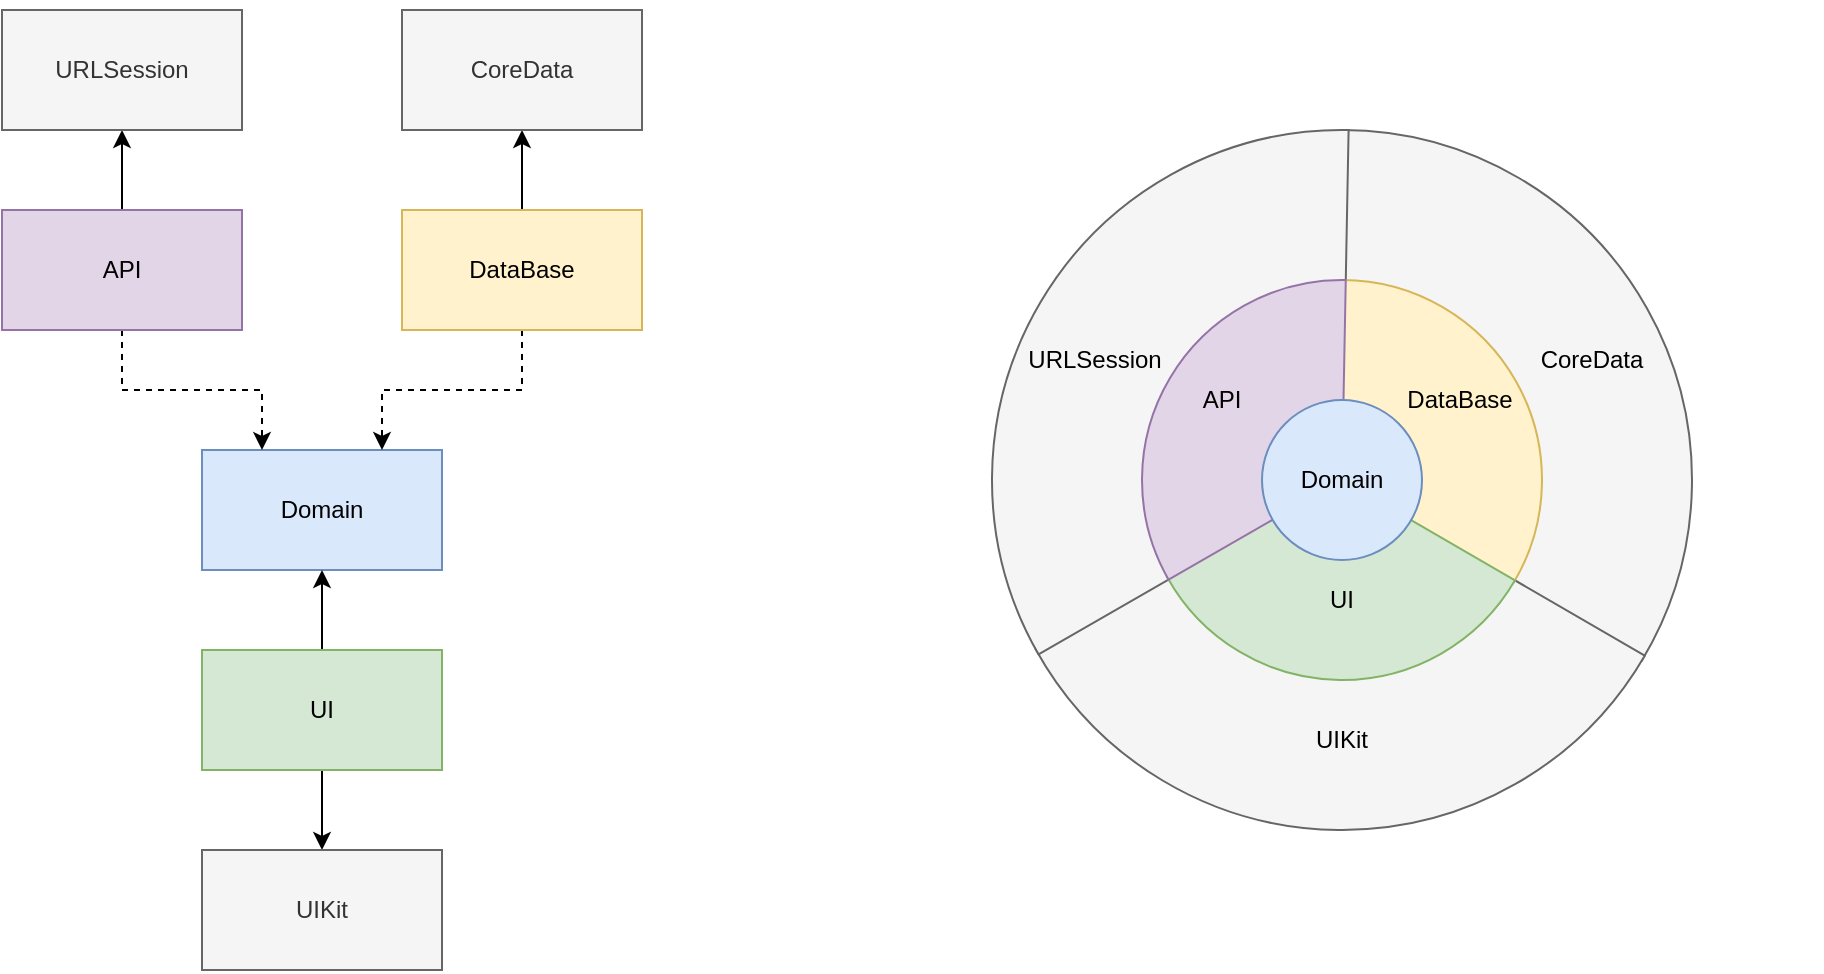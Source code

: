 <mxfile version="12.6.5" type="device"><diagram id="m2wTYBwDnGUSYSlp6ob-" name="Page-1"><mxGraphModel dx="1106" dy="830" grid="1" gridSize="10" guides="1" tooltips="1" connect="1" arrows="1" fold="1" page="0" pageScale="1" pageWidth="827" pageHeight="1169" background="none" math="0" shadow="0"><root><mxCell id="0"/><mxCell id="1" parent="0"/><mxCell id="_FvomO-x_bIPpDIB4AIR-12" value="" style="verticalLabelPosition=bottom;verticalAlign=top;html=1;shape=mxgraph.basic.pie;startAngle=0.667;endAngle=0.003;rotation=120;fillColor=#f5f5f5;strokeColor=#666666;fontColor=#333333;" parent="1" vertex="1"><mxGeometry x="740" y="240" width="350" height="350" as="geometry"/></mxCell><mxCell id="_FvomO-x_bIPpDIB4AIR-13" value="" style="verticalLabelPosition=bottom;verticalAlign=top;html=1;shape=mxgraph.basic.pie;startAngle=0.667;endAngle=0.003;rotation=-120;fillColor=#f5f5f5;strokeColor=#666666;fontColor=#333333;" parent="1" vertex="1"><mxGeometry x="740" y="240" width="350" height="350" as="geometry"/></mxCell><mxCell id="_FvomO-x_bIPpDIB4AIR-14" value="" style="verticalLabelPosition=bottom;verticalAlign=top;html=1;shape=mxgraph.basic.pie;startAngle=0.667;endAngle=0.003;rotation=0;fillColor=#f5f5f5;strokeColor=#666666;fontColor=#333333;" parent="1" vertex="1"><mxGeometry x="740" y="240" width="350" height="350" as="geometry"/></mxCell><mxCell id="9xvebsDVvod9J-ADr4Jd-2" value="Domain" style="rounded=0;whiteSpace=wrap;html=1;fillColor=#dae8fc;strokeColor=#6c8ebf;" parent="1" vertex="1"><mxGeometry x="345" y="400" width="120" height="60" as="geometry"/></mxCell><mxCell id="9xvebsDVvod9J-ADr4Jd-7" style="edgeStyle=orthogonalEdgeStyle;rounded=0;orthogonalLoop=1;jettySize=auto;html=1;exitX=0.5;exitY=0;exitDx=0;exitDy=0;entryX=0.5;entryY=1;entryDx=0;entryDy=0;" parent="1" source="9xvebsDVvod9J-ADr4Jd-3" target="9xvebsDVvod9J-ADr4Jd-2" edge="1"><mxGeometry relative="1" as="geometry"/></mxCell><mxCell id="9xvebsDVvod9J-ADr4Jd-18" style="edgeStyle=orthogonalEdgeStyle;rounded=0;orthogonalLoop=1;jettySize=auto;html=1;exitX=0.5;exitY=1;exitDx=0;exitDy=0;" parent="1" source="9xvebsDVvod9J-ADr4Jd-3" target="9xvebsDVvod9J-ADr4Jd-11" edge="1"><mxGeometry relative="1" as="geometry"/></mxCell><mxCell id="9xvebsDVvod9J-ADr4Jd-3" value="UI" style="rounded=0;whiteSpace=wrap;html=1;fillColor=#d5e8d4;strokeColor=#82b366;" parent="1" vertex="1"><mxGeometry x="345" y="500" width="120" height="60" as="geometry"/></mxCell><mxCell id="9xvebsDVvod9J-ADr4Jd-9" style="edgeStyle=orthogonalEdgeStyle;rounded=0;orthogonalLoop=1;jettySize=auto;html=1;exitX=0.5;exitY=1;exitDx=0;exitDy=0;entryX=0.75;entryY=0;entryDx=0;entryDy=0;dashed=1;" parent="1" source="9xvebsDVvod9J-ADr4Jd-4" target="9xvebsDVvod9J-ADr4Jd-2" edge="1"><mxGeometry relative="1" as="geometry"/></mxCell><mxCell id="9xvebsDVvod9J-ADr4Jd-19" style="edgeStyle=orthogonalEdgeStyle;rounded=0;orthogonalLoop=1;jettySize=auto;html=1;exitX=0.5;exitY=0;exitDx=0;exitDy=0;entryX=0.5;entryY=1;entryDx=0;entryDy=0;" parent="1" source="9xvebsDVvod9J-ADr4Jd-4" target="9xvebsDVvod9J-ADr4Jd-13" edge="1"><mxGeometry relative="1" as="geometry"/></mxCell><mxCell id="9xvebsDVvod9J-ADr4Jd-4" value="DataBase" style="rounded=0;whiteSpace=wrap;html=1;fillColor=#fff2cc;strokeColor=#d6b656;" parent="1" vertex="1"><mxGeometry x="445" y="280" width="120" height="60" as="geometry"/></mxCell><mxCell id="9xvebsDVvod9J-ADr4Jd-8" style="edgeStyle=orthogonalEdgeStyle;rounded=0;orthogonalLoop=1;jettySize=auto;html=1;exitX=0.5;exitY=1;exitDx=0;exitDy=0;entryX=0.25;entryY=0;entryDx=0;entryDy=0;dashed=1;" parent="1" source="9xvebsDVvod9J-ADr4Jd-6" target="9xvebsDVvod9J-ADr4Jd-2" edge="1"><mxGeometry relative="1" as="geometry"/></mxCell><mxCell id="9xvebsDVvod9J-ADr4Jd-21" style="edgeStyle=orthogonalEdgeStyle;rounded=0;orthogonalLoop=1;jettySize=auto;html=1;exitX=0.5;exitY=0;exitDx=0;exitDy=0;entryX=0.5;entryY=1;entryDx=0;entryDy=0;" parent="1" source="9xvebsDVvod9J-ADr4Jd-6" target="9xvebsDVvod9J-ADr4Jd-14" edge="1"><mxGeometry relative="1" as="geometry"/></mxCell><mxCell id="9xvebsDVvod9J-ADr4Jd-6" value="API" style="rounded=0;whiteSpace=wrap;html=1;fillColor=#e1d5e7;strokeColor=#9673a6;" parent="1" vertex="1"><mxGeometry x="245" y="280" width="120" height="60" as="geometry"/></mxCell><mxCell id="9xvebsDVvod9J-ADr4Jd-11" value="UIKit" style="rounded=0;whiteSpace=wrap;html=1;fillColor=#f5f5f5;strokeColor=#666666;fontColor=#333333;" parent="1" vertex="1"><mxGeometry x="345" y="600" width="120" height="60" as="geometry"/></mxCell><mxCell id="9xvebsDVvod9J-ADr4Jd-13" value="CoreData" style="rounded=0;whiteSpace=wrap;html=1;fillColor=#f5f5f5;strokeColor=#666666;fontColor=#333333;" parent="1" vertex="1"><mxGeometry x="445" y="180" width="120" height="60" as="geometry"/></mxCell><mxCell id="9xvebsDVvod9J-ADr4Jd-14" value="URLSession" style="rounded=0;whiteSpace=wrap;html=1;fillColor=#f5f5f5;strokeColor=#666666;fontColor=#333333;" parent="1" vertex="1"><mxGeometry x="245" y="180" width="120" height="60" as="geometry"/></mxCell><mxCell id="_FvomO-x_bIPpDIB4AIR-4" value="" style="verticalLabelPosition=bottom;verticalAlign=top;html=1;shape=mxgraph.basic.pie;startAngle=0.667;endAngle=0.003;rotation=120;fillColor=#fff2cc;strokeColor=#d6b656;" parent="1" vertex="1"><mxGeometry x="815" y="315" width="200" height="200" as="geometry"/></mxCell><mxCell id="_FvomO-x_bIPpDIB4AIR-7" value="" style="verticalLabelPosition=bottom;verticalAlign=top;html=1;shape=mxgraph.basic.pie;startAngle=0.667;endAngle=0.003;rotation=-120;fillColor=#d5e8d4;strokeColor=#82b366;" parent="1" vertex="1"><mxGeometry x="815" y="315" width="200" height="200" as="geometry"/></mxCell><mxCell id="_FvomO-x_bIPpDIB4AIR-8" value="" style="verticalLabelPosition=bottom;verticalAlign=top;html=1;shape=mxgraph.basic.pie;startAngle=0.667;endAngle=0.003;rotation=0;fillColor=#e1d5e7;strokeColor=#9673a6;" parent="1" vertex="1"><mxGeometry x="815" y="315" width="200" height="200" as="geometry"/></mxCell><mxCell id="9xvebsDVvod9J-ADr4Jd-22" value="Domain" style="ellipse;whiteSpace=wrap;html=1;aspect=fixed;fillColor=#dae8fc;strokeColor=#6c8ebf;" parent="1" vertex="1"><mxGeometry x="875" y="375" width="80" height="80" as="geometry"/></mxCell><mxCell id="_FvomO-x_bIPpDIB4AIR-9" value="UI" style="text;html=1;strokeColor=none;fillColor=none;align=center;verticalAlign=middle;whiteSpace=wrap;rounded=0;" parent="1" vertex="1"><mxGeometry x="895" y="465" width="40" height="20" as="geometry"/></mxCell><mxCell id="_FvomO-x_bIPpDIB4AIR-10" value="API" style="text;html=1;strokeColor=none;fillColor=none;align=center;verticalAlign=middle;whiteSpace=wrap;rounded=0;" parent="1" vertex="1"><mxGeometry x="835" y="365" width="40" height="20" as="geometry"/></mxCell><mxCell id="_FvomO-x_bIPpDIB4AIR-11" value="DataBase" style="text;html=1;strokeColor=none;fillColor=none;align=center;verticalAlign=middle;whiteSpace=wrap;rounded=0;" parent="1" vertex="1"><mxGeometry x="949" y="365" width="50" height="20" as="geometry"/></mxCell><mxCell id="_FvomO-x_bIPpDIB4AIR-15" value="UIKit" style="text;html=1;strokeColor=none;fillColor=none;align=center;verticalAlign=middle;whiteSpace=wrap;rounded=0;" parent="1" vertex="1"><mxGeometry x="895" y="535" width="40" height="20" as="geometry"/></mxCell><mxCell id="_FvomO-x_bIPpDIB4AIR-17" value="CoreData" style="text;html=1;strokeColor=none;fillColor=none;align=center;verticalAlign=middle;whiteSpace=wrap;rounded=0;" parent="1" vertex="1"><mxGeometry x="1015" y="345" width="50" height="20" as="geometry"/></mxCell><mxCell id="_FvomO-x_bIPpDIB4AIR-18" value="URLSession" style="text;html=1;strokeColor=none;fillColor=none;align=center;verticalAlign=middle;whiteSpace=wrap;rounded=0;" parent="1" vertex="1"><mxGeometry x="758" y="345" width="67" height="20" as="geometry"/></mxCell></root></mxGraphModel></diagram></mxfile>